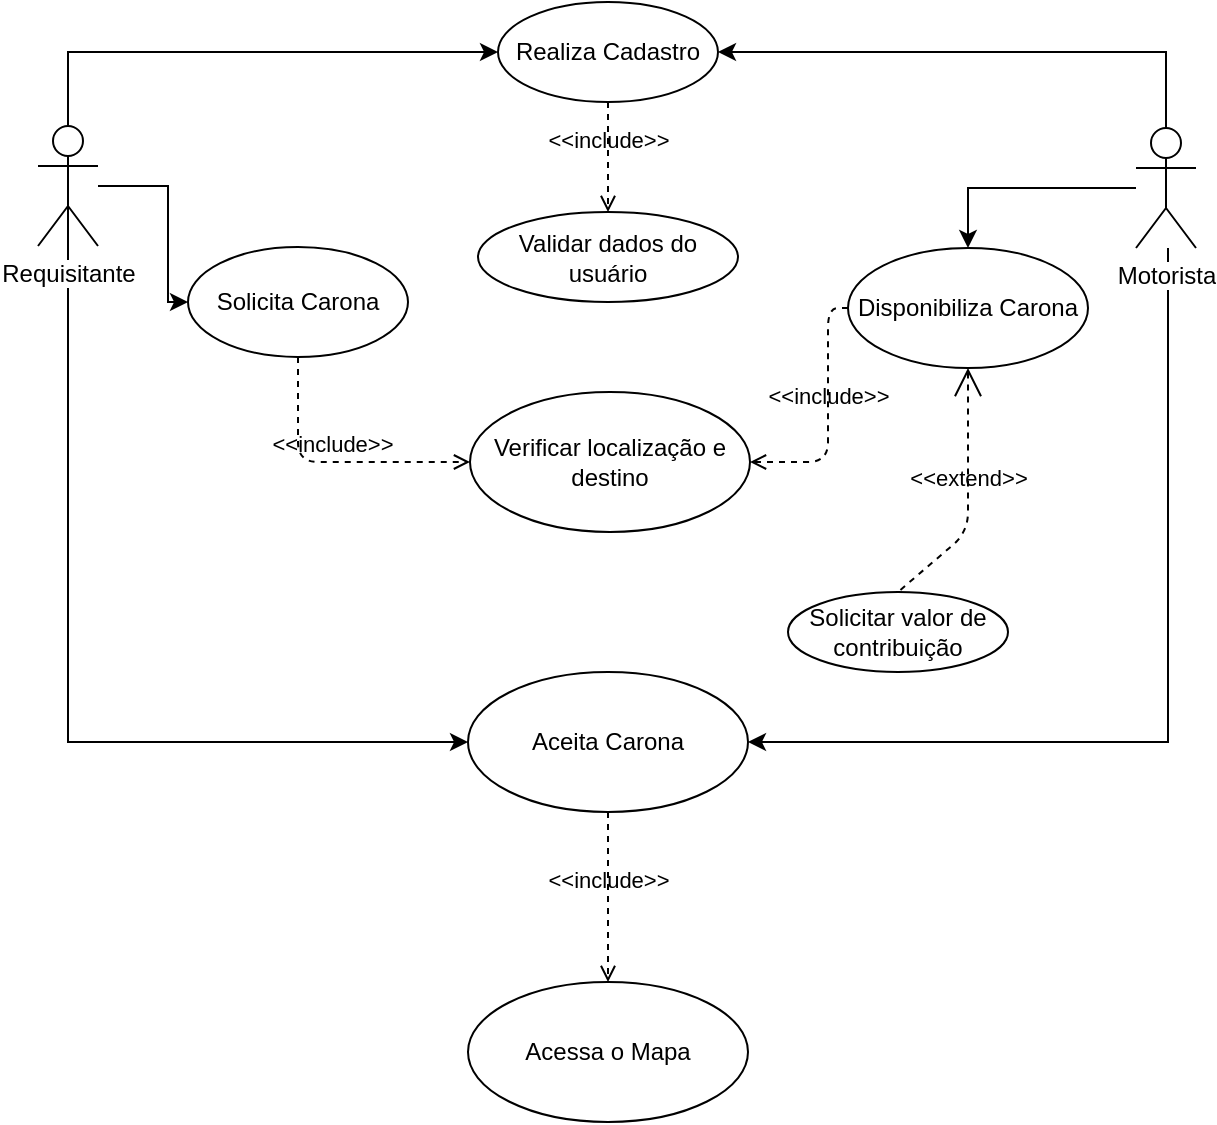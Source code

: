 <mxfile version="10.8.0" type="device"><diagram id="lNmszf0mjsuOw0C6Br03" name="Page-1"><mxGraphModel dx="1329" dy="809" grid="1" gridSize="10" guides="1" tooltips="1" connect="1" arrows="1" fold="1" page="1" pageScale="1" pageWidth="850" pageHeight="1100" math="0" shadow="0"><root><mxCell id="0"/><mxCell id="1" parent="0"/><mxCell id="1A-m29UlmhiuJwUGm1kr-53" style="edgeStyle=orthogonalEdgeStyle;rounded=0;orthogonalLoop=1;jettySize=auto;html=1;entryX=0;entryY=0.5;entryDx=0;entryDy=0;" edge="1" parent="1" source="1A-m29UlmhiuJwUGm1kr-1" target="1A-m29UlmhiuJwUGm1kr-6"><mxGeometry relative="1" as="geometry"><Array as="points"><mxPoint x="210" y="160"/><mxPoint x="210" y="35"/></Array></mxGeometry></mxCell><mxCell id="1A-m29UlmhiuJwUGm1kr-55" style="edgeStyle=orthogonalEdgeStyle;rounded=0;orthogonalLoop=1;jettySize=auto;html=1;entryX=0;entryY=0.5;entryDx=0;entryDy=0;" edge="1" parent="1" source="1A-m29UlmhiuJwUGm1kr-1" target="1A-m29UlmhiuJwUGm1kr-14"><mxGeometry relative="1" as="geometry"><Array as="points"><mxPoint x="210" y="160"/><mxPoint x="210" y="380"/></Array></mxGeometry></mxCell><mxCell id="1A-m29UlmhiuJwUGm1kr-57" style="edgeStyle=orthogonalEdgeStyle;rounded=0;orthogonalLoop=1;jettySize=auto;html=1;entryX=0;entryY=0.5;entryDx=0;entryDy=0;" edge="1" parent="1" source="1A-m29UlmhiuJwUGm1kr-1" target="1A-m29UlmhiuJwUGm1kr-7"><mxGeometry relative="1" as="geometry"><Array as="points"><mxPoint x="260" y="160"/></Array></mxGeometry></mxCell><mxCell id="1A-m29UlmhiuJwUGm1kr-1" value="Requisitante" style="shape=umlActor;verticalLabelPosition=bottom;labelBackgroundColor=#ffffff;verticalAlign=top;html=1;" vertex="1" parent="1"><mxGeometry x="195" y="72" width="30" height="60" as="geometry"/></mxCell><mxCell id="1A-m29UlmhiuJwUGm1kr-51" style="edgeStyle=orthogonalEdgeStyle;rounded=0;orthogonalLoop=1;jettySize=auto;html=1;entryX=0.5;entryY=0;entryDx=0;entryDy=0;" edge="1" parent="1" source="1A-m29UlmhiuJwUGm1kr-4" target="1A-m29UlmhiuJwUGm1kr-8"><mxGeometry relative="1" as="geometry"/></mxCell><mxCell id="1A-m29UlmhiuJwUGm1kr-54" style="edgeStyle=orthogonalEdgeStyle;rounded=0;orthogonalLoop=1;jettySize=auto;html=1;entryX=1;entryY=0.5;entryDx=0;entryDy=0;" edge="1" parent="1" source="1A-m29UlmhiuJwUGm1kr-4" target="1A-m29UlmhiuJwUGm1kr-6"><mxGeometry relative="1" as="geometry"><Array as="points"><mxPoint x="759" y="35"/></Array></mxGeometry></mxCell><mxCell id="1A-m29UlmhiuJwUGm1kr-56" style="edgeStyle=orthogonalEdgeStyle;rounded=0;orthogonalLoop=1;jettySize=auto;html=1;entryX=1;entryY=0.5;entryDx=0;entryDy=0;" edge="1" parent="1" source="1A-m29UlmhiuJwUGm1kr-4" target="1A-m29UlmhiuJwUGm1kr-14"><mxGeometry relative="1" as="geometry"><Array as="points"><mxPoint x="760" y="380"/></Array></mxGeometry></mxCell><mxCell id="1A-m29UlmhiuJwUGm1kr-4" value="Motorista" style="shape=umlActor;verticalLabelPosition=bottom;labelBackgroundColor=#ffffff;verticalAlign=top;html=1;" vertex="1" parent="1"><mxGeometry x="744" y="73" width="30" height="60" as="geometry"/></mxCell><mxCell id="1A-m29UlmhiuJwUGm1kr-6" value="Realiza Cadastro" style="ellipse;whiteSpace=wrap;html=1;" vertex="1" parent="1"><mxGeometry x="425" y="10" width="110" height="50" as="geometry"/></mxCell><mxCell id="1A-m29UlmhiuJwUGm1kr-7" value="Solicita Carona" style="ellipse;whiteSpace=wrap;html=1;" vertex="1" parent="1"><mxGeometry x="270" y="132.5" width="110" height="55" as="geometry"/></mxCell><mxCell id="1A-m29UlmhiuJwUGm1kr-8" value="Disponibiliza Carona" style="ellipse;whiteSpace=wrap;html=1;" vertex="1" parent="1"><mxGeometry x="600" y="133" width="120" height="60" as="geometry"/></mxCell><mxCell id="1A-m29UlmhiuJwUGm1kr-14" value="Aceita Carona" style="ellipse;whiteSpace=wrap;html=1;" vertex="1" parent="1"><mxGeometry x="410" y="345" width="140" height="70" as="geometry"/></mxCell><mxCell id="1A-m29UlmhiuJwUGm1kr-17" value="Acessa o Mapa" style="ellipse;whiteSpace=wrap;html=1;" vertex="1" parent="1"><mxGeometry x="410" y="500" width="140" height="70" as="geometry"/></mxCell><mxCell id="1A-m29UlmhiuJwUGm1kr-21" value="Solicitar valor de contribuição" style="ellipse;whiteSpace=wrap;html=1;" vertex="1" parent="1"><mxGeometry x="570" y="305" width="110" height="40" as="geometry"/></mxCell><mxCell id="1A-m29UlmhiuJwUGm1kr-22" value="Verificar localização e destino" style="ellipse;whiteSpace=wrap;html=1;" vertex="1" parent="1"><mxGeometry x="411" y="205" width="140" height="70" as="geometry"/></mxCell><mxCell id="1A-m29UlmhiuJwUGm1kr-26" value="&amp;lt;&amp;lt;extend&amp;gt;&amp;gt;" style="edgeStyle=none;html=1;startArrow=open;endArrow=none;startSize=12;verticalAlign=bottom;dashed=1;labelBackgroundColor=none;entryX=0.5;entryY=0;entryDx=0;entryDy=0;exitX=0.5;exitY=1;exitDx=0;exitDy=0;" edge="1" parent="1" source="1A-m29UlmhiuJwUGm1kr-8" target="1A-m29UlmhiuJwUGm1kr-21"><mxGeometry width="160" relative="1" as="geometry"><mxPoint x="740" y="200" as="sourcePoint"/><mxPoint x="670" y="375" as="targetPoint"/><Array as="points"><mxPoint x="660" y="275"/></Array></mxGeometry></mxCell><mxCell id="1A-m29UlmhiuJwUGm1kr-28" value="&amp;lt;&amp;lt;include&amp;gt;&amp;gt;" style="edgeStyle=none;html=1;endArrow=open;verticalAlign=bottom;dashed=1;labelBackgroundColor=none;entryX=0.5;entryY=0;entryDx=0;entryDy=0;exitX=0.5;exitY=1;exitDx=0;exitDy=0;" edge="1" parent="1" source="1A-m29UlmhiuJwUGm1kr-14" target="1A-m29UlmhiuJwUGm1kr-17"><mxGeometry width="160" relative="1" as="geometry"><mxPoint x="340" y="451" as="sourcePoint"/><mxPoint x="330" y="507.5" as="targetPoint"/></mxGeometry></mxCell><mxCell id="1A-m29UlmhiuJwUGm1kr-30" value="Validar dados do usuário" style="ellipse;whiteSpace=wrap;html=1;" vertex="1" parent="1"><mxGeometry x="415" y="115" width="130" height="45" as="geometry"/></mxCell><mxCell id="1A-m29UlmhiuJwUGm1kr-33" value="&amp;lt;&amp;lt;include&amp;gt;&amp;gt;" style="edgeStyle=none;html=1;endArrow=open;verticalAlign=bottom;dashed=1;labelBackgroundColor=none;exitX=0.5;exitY=1;exitDx=0;exitDy=0;entryX=0.5;entryY=0;entryDx=0;entryDy=0;" edge="1" parent="1" source="1A-m29UlmhiuJwUGm1kr-6" target="1A-m29UlmhiuJwUGm1kr-30"><mxGeometry width="160" relative="1" as="geometry"><mxPoint x="250" y="90" as="sourcePoint"/><mxPoint x="250" y="140" as="targetPoint"/></mxGeometry></mxCell><mxCell id="1A-m29UlmhiuJwUGm1kr-36" value="&amp;lt;&amp;lt;include&amp;gt;&amp;gt;" style="edgeStyle=none;html=1;endArrow=open;verticalAlign=bottom;dashed=1;labelBackgroundColor=none;entryX=0;entryY=0.5;entryDx=0;entryDy=0;exitX=0.5;exitY=1;exitDx=0;exitDy=0;" edge="1" parent="1" source="1A-m29UlmhiuJwUGm1kr-7" target="1A-m29UlmhiuJwUGm1kr-22"><mxGeometry width="160" relative="1" as="geometry"><mxPoint x="430" y="150" as="sourcePoint"/><mxPoint x="430" y="214" as="targetPoint"/><Array as="points"><mxPoint x="325" y="240"/></Array></mxGeometry></mxCell><mxCell id="1A-m29UlmhiuJwUGm1kr-50" value="&amp;lt;&amp;lt;include&amp;gt;&amp;gt;" style="edgeStyle=none;html=1;endArrow=open;verticalAlign=bottom;dashed=1;labelBackgroundColor=none;exitX=0;exitY=0.5;exitDx=0;exitDy=0;entryX=1;entryY=0.5;entryDx=0;entryDy=0;" edge="1" parent="1" source="1A-m29UlmhiuJwUGm1kr-8" target="1A-m29UlmhiuJwUGm1kr-22"><mxGeometry width="160" relative="1" as="geometry"><mxPoint x="640" y="380" as="sourcePoint"/><mxPoint x="650" y="150" as="targetPoint"/><Array as="points"><mxPoint x="590" y="163"/><mxPoint x="590" y="240"/></Array></mxGeometry></mxCell></root></mxGraphModel></diagram></mxfile>